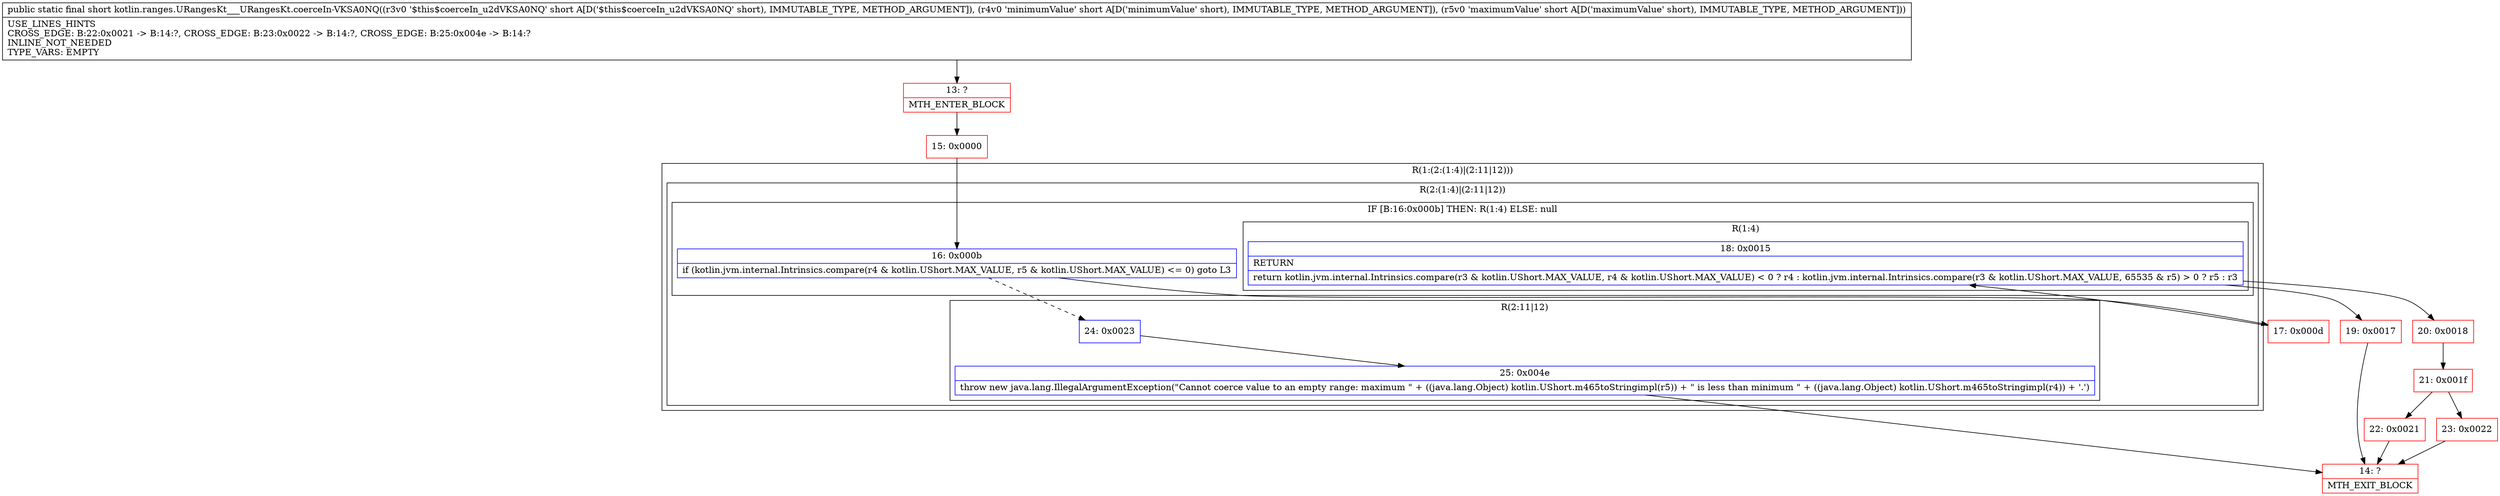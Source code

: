 digraph "CFG forkotlin.ranges.URangesKt___URangesKt.coerceIn\-VKSA0NQ(SSS)S" {
subgraph cluster_Region_1576523908 {
label = "R(1:(2:(1:4)|(2:11|12)))";
node [shape=record,color=blue];
subgraph cluster_Region_1294760700 {
label = "R(2:(1:4)|(2:11|12))";
node [shape=record,color=blue];
subgraph cluster_IfRegion_1294473884 {
label = "IF [B:16:0x000b] THEN: R(1:4) ELSE: null";
node [shape=record,color=blue];
Node_16 [shape=record,label="{16\:\ 0x000b|if (kotlin.jvm.internal.Intrinsics.compare(r4 & kotlin.UShort.MAX_VALUE, r5 & kotlin.UShort.MAX_VALUE) \<= 0) goto L3\l}"];
subgraph cluster_Region_708495163 {
label = "R(1:4)";
node [shape=record,color=blue];
Node_18 [shape=record,label="{18\:\ 0x0015|RETURN\l|return kotlin.jvm.internal.Intrinsics.compare(r3 & kotlin.UShort.MAX_VALUE, r4 & kotlin.UShort.MAX_VALUE) \< 0 ? r4 : kotlin.jvm.internal.Intrinsics.compare(r3 & kotlin.UShort.MAX_VALUE, 65535 & r5) \> 0 ? r5 : r3\l}"];
}
}
subgraph cluster_Region_1231685888 {
label = "R(2:11|12)";
node [shape=record,color=blue];
Node_24 [shape=record,label="{24\:\ 0x0023}"];
Node_25 [shape=record,label="{25\:\ 0x004e|throw new java.lang.IllegalArgumentException(\"Cannot coerce value to an empty range: maximum \" + ((java.lang.Object) kotlin.UShort.m465toStringimpl(r5)) + \" is less than minimum \" + ((java.lang.Object) kotlin.UShort.m465toStringimpl(r4)) + '.')\l}"];
}
}
}
Node_13 [shape=record,color=red,label="{13\:\ ?|MTH_ENTER_BLOCK\l}"];
Node_15 [shape=record,color=red,label="{15\:\ 0x0000}"];
Node_17 [shape=record,color=red,label="{17\:\ 0x000d}"];
Node_19 [shape=record,color=red,label="{19\:\ 0x0017}"];
Node_14 [shape=record,color=red,label="{14\:\ ?|MTH_EXIT_BLOCK\l}"];
Node_20 [shape=record,color=red,label="{20\:\ 0x0018}"];
Node_21 [shape=record,color=red,label="{21\:\ 0x001f}"];
Node_22 [shape=record,color=red,label="{22\:\ 0x0021}"];
Node_23 [shape=record,color=red,label="{23\:\ 0x0022}"];
MethodNode[shape=record,label="{public static final short kotlin.ranges.URangesKt___URangesKt.coerceIn\-VKSA0NQ((r3v0 '$this$coerceIn_u2dVKSA0NQ' short A[D('$this$coerceIn_u2dVKSA0NQ' short), IMMUTABLE_TYPE, METHOD_ARGUMENT]), (r4v0 'minimumValue' short A[D('minimumValue' short), IMMUTABLE_TYPE, METHOD_ARGUMENT]), (r5v0 'maximumValue' short A[D('maximumValue' short), IMMUTABLE_TYPE, METHOD_ARGUMENT]))  | USE_LINES_HINTS\lCROSS_EDGE: B:22:0x0021 \-\> B:14:?, CROSS_EDGE: B:23:0x0022 \-\> B:14:?, CROSS_EDGE: B:25:0x004e \-\> B:14:?\lINLINE_NOT_NEEDED\lTYPE_VARS: EMPTY\l}"];
MethodNode -> Node_13;Node_16 -> Node_17;
Node_16 -> Node_24[style=dashed];
Node_18 -> Node_19;
Node_18 -> Node_20;
Node_24 -> Node_25;
Node_25 -> Node_14;
Node_13 -> Node_15;
Node_15 -> Node_16;
Node_17 -> Node_18;
Node_19 -> Node_14;
Node_20 -> Node_21;
Node_21 -> Node_22;
Node_21 -> Node_23;
Node_22 -> Node_14;
Node_23 -> Node_14;
}

